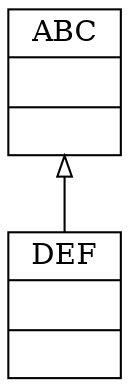 digraph "classes" {
charset="utf-8"
rankdir=BT
"0" [label="{ABC|\l|}", shape="record"];
"1" [label="{DEF|\l|}", shape="record"];
"1" -> "0" [arrowhead="empty", arrowtail="none"];
}
